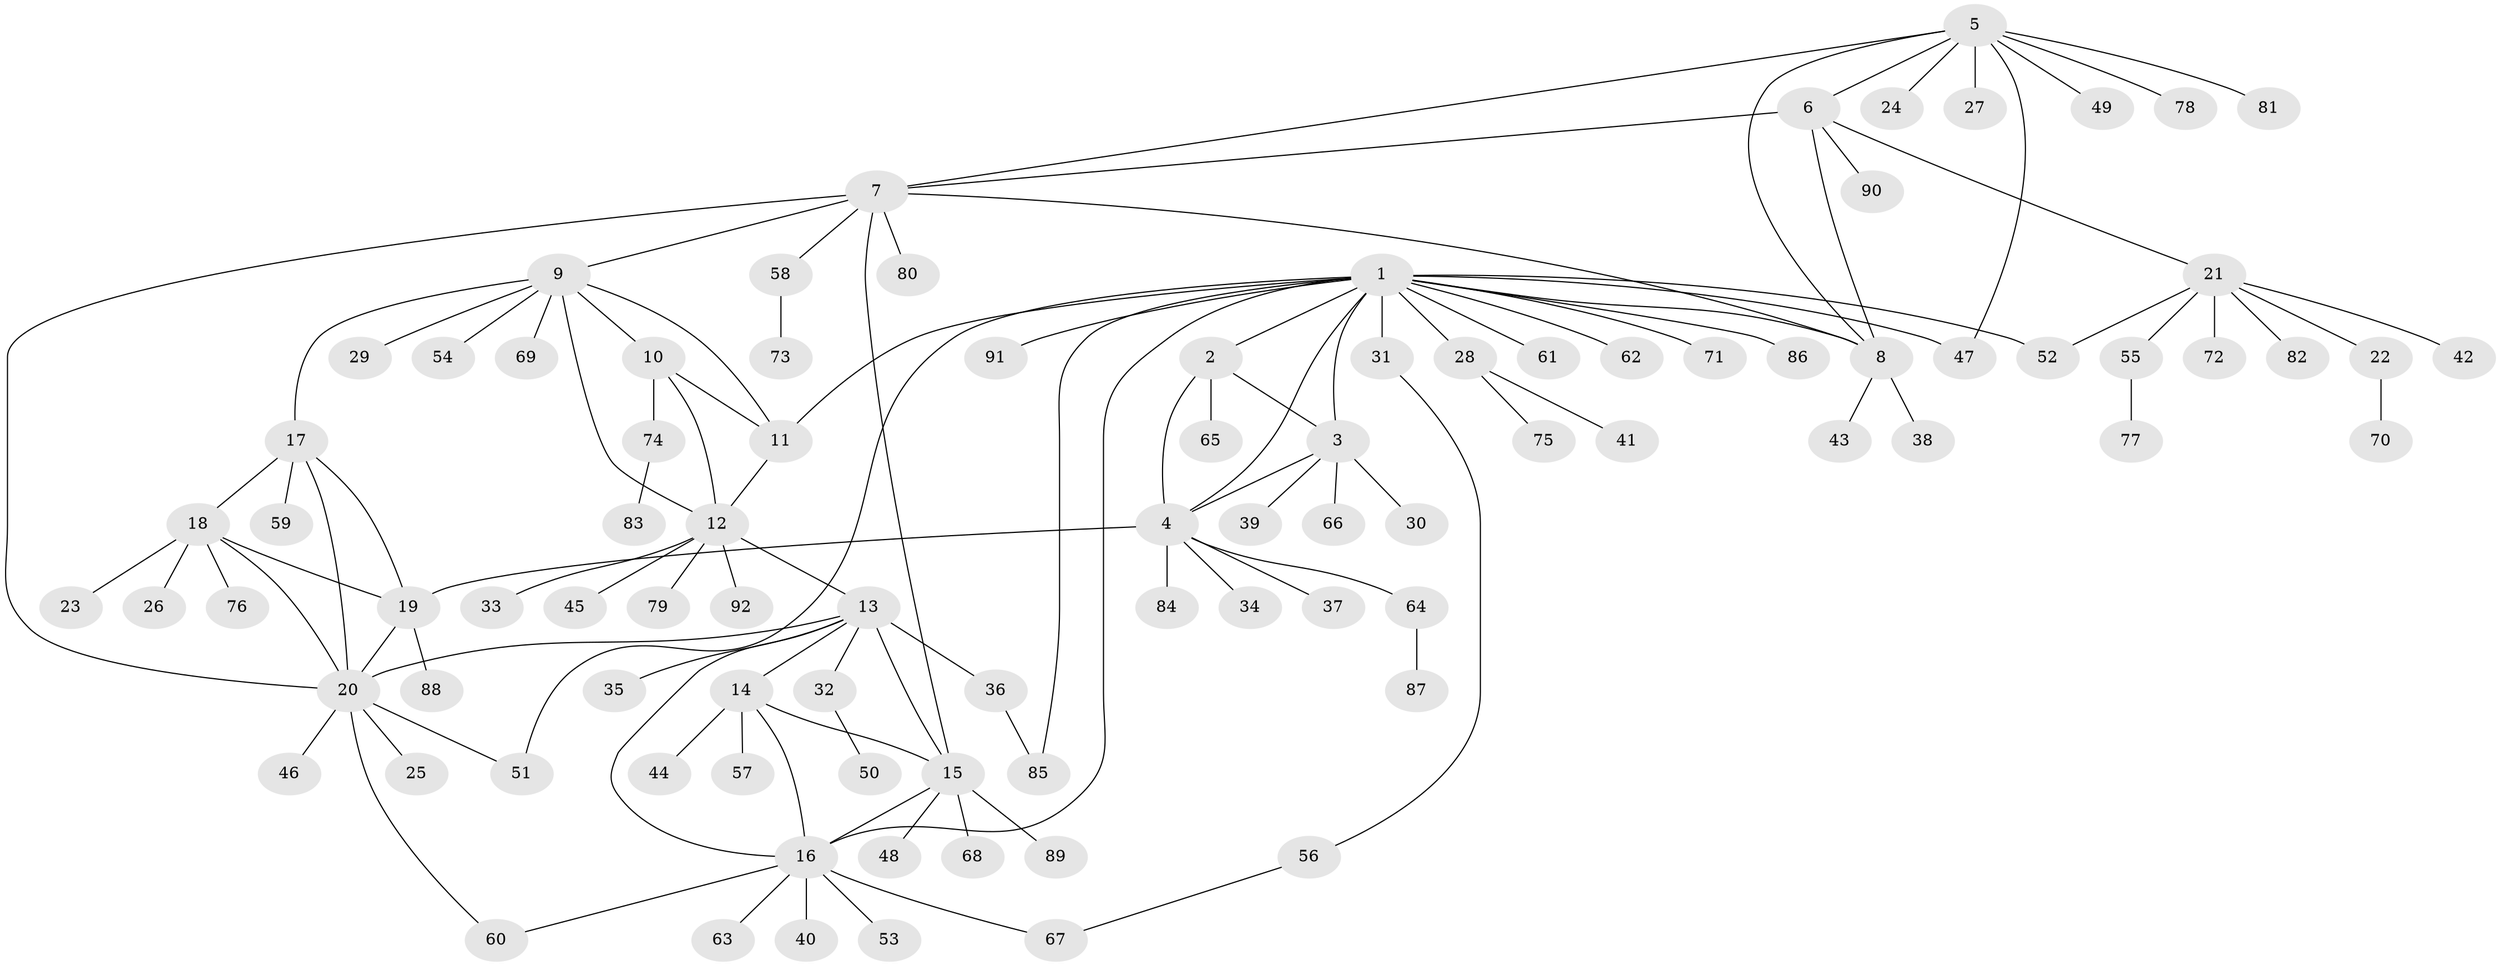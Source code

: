 // coarse degree distribution, {5: 0.05454545454545454, 3: 0.01818181818181818, 7: 0.01818181818181818, 1: 0.7818181818181819, 2: 0.03636363636363636, 9: 0.05454545454545454, 8: 0.01818181818181818, 17: 0.01818181818181818}
// Generated by graph-tools (version 1.1) at 2025/57/03/04/25 21:57:29]
// undirected, 92 vertices, 118 edges
graph export_dot {
graph [start="1"]
  node [color=gray90,style=filled];
  1;
  2;
  3;
  4;
  5;
  6;
  7;
  8;
  9;
  10;
  11;
  12;
  13;
  14;
  15;
  16;
  17;
  18;
  19;
  20;
  21;
  22;
  23;
  24;
  25;
  26;
  27;
  28;
  29;
  30;
  31;
  32;
  33;
  34;
  35;
  36;
  37;
  38;
  39;
  40;
  41;
  42;
  43;
  44;
  45;
  46;
  47;
  48;
  49;
  50;
  51;
  52;
  53;
  54;
  55;
  56;
  57;
  58;
  59;
  60;
  61;
  62;
  63;
  64;
  65;
  66;
  67;
  68;
  69;
  70;
  71;
  72;
  73;
  74;
  75;
  76;
  77;
  78;
  79;
  80;
  81;
  82;
  83;
  84;
  85;
  86;
  87;
  88;
  89;
  90;
  91;
  92;
  1 -- 2;
  1 -- 3;
  1 -- 4;
  1 -- 8;
  1 -- 11;
  1 -- 16;
  1 -- 28;
  1 -- 31;
  1 -- 47;
  1 -- 51;
  1 -- 52;
  1 -- 61;
  1 -- 62;
  1 -- 71;
  1 -- 85;
  1 -- 86;
  1 -- 91;
  2 -- 3;
  2 -- 4;
  2 -- 65;
  3 -- 4;
  3 -- 30;
  3 -- 39;
  3 -- 66;
  4 -- 19;
  4 -- 34;
  4 -- 37;
  4 -- 64;
  4 -- 84;
  5 -- 6;
  5 -- 7;
  5 -- 8;
  5 -- 24;
  5 -- 27;
  5 -- 47;
  5 -- 49;
  5 -- 78;
  5 -- 81;
  6 -- 7;
  6 -- 8;
  6 -- 21;
  6 -- 90;
  7 -- 8;
  7 -- 9;
  7 -- 15;
  7 -- 20;
  7 -- 58;
  7 -- 80;
  8 -- 38;
  8 -- 43;
  9 -- 10;
  9 -- 11;
  9 -- 12;
  9 -- 17;
  9 -- 29;
  9 -- 54;
  9 -- 69;
  10 -- 11;
  10 -- 12;
  10 -- 74;
  11 -- 12;
  12 -- 13;
  12 -- 33;
  12 -- 45;
  12 -- 79;
  12 -- 92;
  13 -- 14;
  13 -- 15;
  13 -- 16;
  13 -- 20;
  13 -- 32;
  13 -- 35;
  13 -- 36;
  14 -- 15;
  14 -- 16;
  14 -- 44;
  14 -- 57;
  15 -- 16;
  15 -- 48;
  15 -- 68;
  15 -- 89;
  16 -- 40;
  16 -- 53;
  16 -- 60;
  16 -- 63;
  16 -- 67;
  17 -- 18;
  17 -- 19;
  17 -- 20;
  17 -- 59;
  18 -- 19;
  18 -- 20;
  18 -- 23;
  18 -- 26;
  18 -- 76;
  19 -- 20;
  19 -- 88;
  20 -- 25;
  20 -- 46;
  20 -- 51;
  20 -- 60;
  21 -- 22;
  21 -- 42;
  21 -- 52;
  21 -- 55;
  21 -- 72;
  21 -- 82;
  22 -- 70;
  28 -- 41;
  28 -- 75;
  31 -- 56;
  32 -- 50;
  36 -- 85;
  55 -- 77;
  56 -- 67;
  58 -- 73;
  64 -- 87;
  74 -- 83;
}
